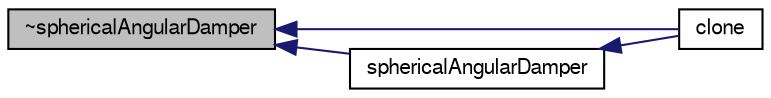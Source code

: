 digraph "~sphericalAngularDamper"
{
  bgcolor="transparent";
  edge [fontname="FreeSans",fontsize="10",labelfontname="FreeSans",labelfontsize="10"];
  node [fontname="FreeSans",fontsize="10",shape=record];
  rankdir="LR";
  Node37 [label="~sphericalAngularDamper",height=0.2,width=0.4,color="black", fillcolor="grey75", style="filled", fontcolor="black"];
  Node37 -> Node38 [dir="back",color="midnightblue",fontsize="10",style="solid",fontname="FreeSans"];
  Node38 [label="clone",height=0.2,width=0.4,color="black",URL="$a29518.html#a809dd252f418cd6f26f8adae02ee8bd0",tooltip="Construct and return a clone. "];
  Node37 -> Node39 [dir="back",color="midnightblue",fontsize="10",style="solid",fontname="FreeSans"];
  Node39 [label="sphericalAngularDamper",height=0.2,width=0.4,color="black",URL="$a29518.html#ae71d1f1d47f506085faef80baf8810ee",tooltip="Construct from components. "];
  Node39 -> Node38 [dir="back",color="midnightblue",fontsize="10",style="solid",fontname="FreeSans"];
}
